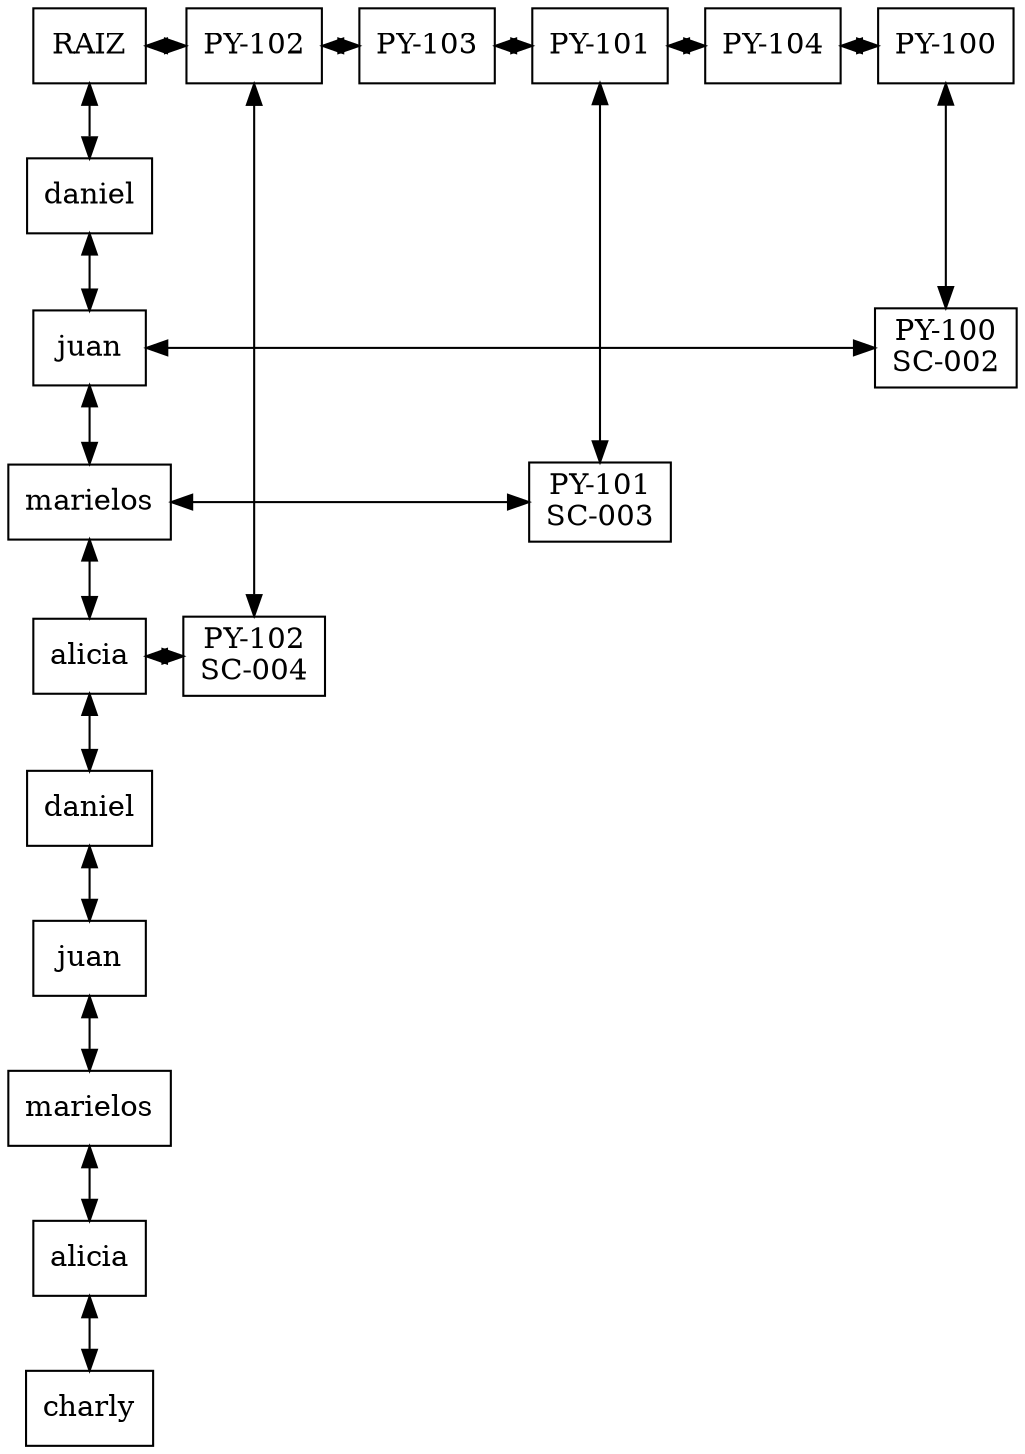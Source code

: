 digraph MatrizCapa{ 
 node[shape=box] 
 rankdir=UD;
{rank=same; 
nodo0xef1c50[label="RAIZ\n" ,group=0]; 
nodo0xef6610[label="PY-102" ,group=1]; 
nodo0xef6660[label="PY-103" ,group=2]; 
nodo0xef66b0[label="PY-101" ,group=3]; 
nodo0xef6700[label="PY-104" ,group=4]; 
nodo0xef6750[label="PY-100" ,group=5]; 
} 
{rank=same; 
nodo0xef67a0[label="daniel" ,group=0]; 
} 
{rank=same; 
nodo0xef6a60[label="juan" ,group=0]; 
nodo0xef6b50[label="PY-100\nSC-002" ,group=5]; 
} 
{rank=same; 
nodo0xef6ab0[label="marielos" ,group=0]; 
nodo0xef71e0[label="PY-101\nSC-003" ,group=3]; 
} 
{rank=same; 
nodo0xef6b00[label="alicia" ,group=0]; 
nodo0xef6ce0[label="PY-102\nSC-004" ,group=1]; 
} 
{rank=same; 
nodo0xef70a0[label="daniel" ,group=0]; 
} 
{rank=same; 
nodo0xef6bf0[label="juan" ,group=0]; 
} 
{rank=same; 
nodo0xef70f0[label="marielos" ,group=0]; 
} 
{rank=same; 
nodo0xef6ec0[label="alicia" ,group=0]; 
} 
{rank=same; 
nodo0xef6f10[label="charly" ,group=0]; 
} 
nodo0xef1c50 -> nodo0xef6610 [dir=both];
nodo0xef6610 -> nodo0xef6660 [dir=both];
nodo0xef6660 -> nodo0xef66b0 [dir=both];
nodo0xef66b0 -> nodo0xef6700 [dir=both];
nodo0xef6700 -> nodo0xef6750 [dir=both];
nodo0xef6a60 -> nodo0xef6b50 [dir=both];
nodo0xef6ab0 -> nodo0xef71e0 [dir=both];
nodo0xef6b00 -> nodo0xef6ce0 [dir=both];
nodo0xef1c50 -> nodo0xef67a0 [dir=both];
nodo0xef67a0 -> nodo0xef6a60 [dir=both];
nodo0xef6a60 -> nodo0xef6ab0 [dir=both];
nodo0xef6ab0 -> nodo0xef6b00 [dir=both];
nodo0xef6b00 -> nodo0xef70a0 [dir=both];
nodo0xef70a0 -> nodo0xef6bf0 [dir=both];
nodo0xef6bf0 -> nodo0xef70f0 [dir=both];
nodo0xef70f0 -> nodo0xef6ec0 [dir=both];
nodo0xef6ec0 -> nodo0xef6f10 [dir=both];
nodo0xef6610 -> nodo0xef6ce0 [dir=both];
nodo0xef66b0 -> nodo0xef71e0 [dir=both];
nodo0xef6750 -> nodo0xef6b50 [dir=both];
} 

